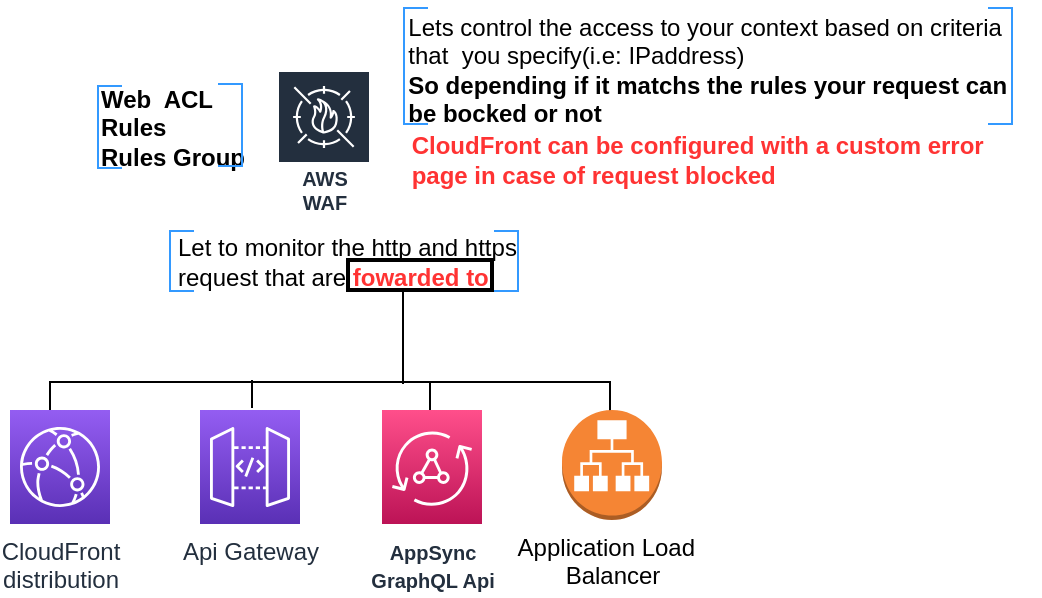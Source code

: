 <mxfile version="20.0.4" type="github">
  <diagram id="TGUJG3q0h4wug02qJyAX" name="Page-1">
    <mxGraphModel dx="1204" dy="539" grid="1" gridSize="10" guides="1" tooltips="1" connect="1" arrows="1" fold="1" page="1" pageScale="1" pageWidth="827" pageHeight="1169" math="0" shadow="0">
      <root>
        <mxCell id="0" />
        <mxCell id="1" parent="0" />
        <mxCell id="OdlJfJ64PCM52wQeaOQS-1" value="AWS WAF" style="sketch=0;outlineConnect=0;fontColor=#232F3E;gradientColor=none;strokeColor=#ffffff;fillColor=#232F3E;dashed=0;verticalLabelPosition=middle;verticalAlign=bottom;align=center;html=1;whiteSpace=wrap;fontSize=10;fontStyle=1;spacing=3;shape=mxgraph.aws4.productIcon;prIcon=mxgraph.aws4.waf;" vertex="1" parent="1">
          <mxGeometry x="267.5" y="60" width="47" height="76" as="geometry" />
        </mxCell>
        <mxCell id="OdlJfJ64PCM52wQeaOQS-2" value="Let to monitor the http and https &lt;br&gt;request that are &lt;b&gt;&lt;font color=&quot;#ff3333&quot;&gt;fowarded to&lt;/font&gt;&lt;/b&gt;&amp;nbsp;" style="text;html=1;align=left;verticalAlign=middle;resizable=0;points=[];autosize=1;strokeColor=none;fillColor=none;" vertex="1" parent="1">
          <mxGeometry x="215.5" y="136" width="190" height="40" as="geometry" />
        </mxCell>
        <mxCell id="OdlJfJ64PCM52wQeaOQS-3" value="" style="strokeWidth=1;html=1;shape=mxgraph.flowchart.annotation_1;align=left;pointerEvents=1;fontColor=#000033;fillColor=none;strokeColor=#3399FF;" vertex="1" parent="1">
          <mxGeometry x="214" y="140.5" width="12" height="30" as="geometry" />
        </mxCell>
        <mxCell id="OdlJfJ64PCM52wQeaOQS-4" value="" style="strokeWidth=1;html=1;shape=mxgraph.flowchart.annotation_1;align=left;pointerEvents=1;fontColor=#000033;fillColor=none;direction=west;strokeColor=#3399FF;" vertex="1" parent="1">
          <mxGeometry x="376" y="140.5" width="12" height="30" as="geometry" />
        </mxCell>
        <mxCell id="OdlJfJ64PCM52wQeaOQS-5" value="" style="strokeWidth=1;html=1;shape=mxgraph.flowchart.annotation_1;align=left;pointerEvents=1;direction=south;" vertex="1" parent="1">
          <mxGeometry x="154" y="216" width="280" height="15" as="geometry" />
        </mxCell>
        <mxCell id="OdlJfJ64PCM52wQeaOQS-6" value="&lt;font style=&quot;font-size: 10px;&quot;&gt;&lt;b&gt;AppSync&lt;br&gt;GraphQL Api&lt;/b&gt;&lt;/font&gt;" style="sketch=0;points=[[0,0,0],[0.25,0,0],[0.5,0,0],[0.75,0,0],[1,0,0],[0,1,0],[0.25,1,0],[0.5,1,0],[0.75,1,0],[1,1,0],[0,0.25,0],[0,0.5,0],[0,0.75,0],[1,0.25,0],[1,0.5,0],[1,0.75,0]];outlineConnect=0;fontColor=#232F3E;gradientColor=#FF4F8B;gradientDirection=north;fillColor=#BC1356;strokeColor=#ffffff;dashed=0;verticalLabelPosition=bottom;verticalAlign=top;align=center;html=1;fontSize=12;fontStyle=0;shape=mxgraph.aws4.resourceIcon;resIcon=mxgraph.aws4.appsync;" vertex="1" parent="1">
          <mxGeometry x="320" y="230" width="50" height="57" as="geometry" />
        </mxCell>
        <mxCell id="OdlJfJ64PCM52wQeaOQS-10" value="CloudFront&lt;br&gt;distribution" style="sketch=0;points=[[0,0,0],[0.25,0,0],[0.5,0,0],[0.75,0,0],[1,0,0],[0,1,0],[0.25,1,0],[0.5,1,0],[0.75,1,0],[1,1,0],[0,0.25,0],[0,0.5,0],[0,0.75,0],[1,0.25,0],[1,0.5,0],[1,0.75,0]];outlineConnect=0;fontColor=#232F3E;gradientColor=#945DF2;gradientDirection=north;fillColor=#5A30B5;strokeColor=#ffffff;dashed=0;verticalLabelPosition=bottom;verticalAlign=top;align=center;html=1;fontSize=12;fontStyle=0;shape=mxgraph.aws4.resourceIcon;resIcon=mxgraph.aws4.cloudfront;" vertex="1" parent="1">
          <mxGeometry x="134" y="230" width="50" height="57" as="geometry" />
        </mxCell>
        <mxCell id="OdlJfJ64PCM52wQeaOQS-11" value="Api Gateway" style="sketch=0;points=[[0,0,0],[0.25,0,0],[0.5,0,0],[0.75,0,0],[1,0,0],[0,1,0],[0.25,1,0],[0.5,1,0],[0.75,1,0],[1,1,0],[0,0.25,0],[0,0.5,0],[0,0.75,0],[1,0.25,0],[1,0.5,0],[1,0.75,0]];outlineConnect=0;fontColor=#232F3E;gradientColor=#945DF2;gradientDirection=north;fillColor=#5A30B5;strokeColor=#ffffff;dashed=0;verticalLabelPosition=bottom;verticalAlign=top;align=center;html=1;fontSize=12;fontStyle=0;shape=mxgraph.aws4.resourceIcon;resIcon=mxgraph.aws4.api_gateway;" vertex="1" parent="1">
          <mxGeometry x="229" y="230" width="50" height="57" as="geometry" />
        </mxCell>
        <mxCell id="OdlJfJ64PCM52wQeaOQS-12" value="&lt;font color=&quot;#000000&quot; style=&quot;font-size: 12px;&quot;&gt;Application Load&amp;nbsp;&amp;nbsp;&lt;br&gt;Balancer&lt;/font&gt;" style="outlineConnect=0;dashed=0;verticalLabelPosition=bottom;verticalAlign=top;align=center;html=1;shape=mxgraph.aws3.application_load_balancer;fillColor=#F58534;gradientColor=none;fontSize=10;fontColor=#FF3333;" vertex="1" parent="1">
          <mxGeometry x="410" y="230" width="50" height="55" as="geometry" />
        </mxCell>
        <mxCell id="OdlJfJ64PCM52wQeaOQS-13" value="" style="endArrow=none;html=1;rounded=0;" edge="1" parent="1">
          <mxGeometry width="50" height="50" relative="1" as="geometry">
            <mxPoint x="255" y="229" as="sourcePoint" />
            <mxPoint x="255" y="215" as="targetPoint" />
          </mxGeometry>
        </mxCell>
        <mxCell id="OdlJfJ64PCM52wQeaOQS-14" value="" style="endArrow=none;html=1;rounded=0;" edge="1" parent="1">
          <mxGeometry width="50" height="50" relative="1" as="geometry">
            <mxPoint x="344" y="230" as="sourcePoint" />
            <mxPoint x="344" y="216" as="targetPoint" />
          </mxGeometry>
        </mxCell>
        <mxCell id="OdlJfJ64PCM52wQeaOQS-15" value="" style="rounded=0;whiteSpace=wrap;html=1;fontSize=12;fontColor=#000000;fillColor=none;strokeWidth=2;" vertex="1" parent="1">
          <mxGeometry x="303" y="155" width="72" height="15" as="geometry" />
        </mxCell>
        <mxCell id="OdlJfJ64PCM52wQeaOQS-16" value="" style="endArrow=none;html=1;rounded=0;fontSize=12;fontColor=#000000;" edge="1" parent="1">
          <mxGeometry width="50" height="50" relative="1" as="geometry">
            <mxPoint x="330.5" y="217" as="sourcePoint" />
            <mxPoint x="330.5" y="171" as="targetPoint" />
          </mxGeometry>
        </mxCell>
        <mxCell id="OdlJfJ64PCM52wQeaOQS-17" value="&lt;div style=&quot;text-align: left;&quot;&gt;&lt;span style=&quot;background-color: initial;&quot;&gt;Lets control the access to your context based on criteria&amp;nbsp;&lt;/span&gt;&lt;/div&gt;&lt;div style=&quot;text-align: left;&quot;&gt;&lt;span style=&quot;background-color: initial;&quot;&gt;that&amp;nbsp; you specify(i.e: IPaddress)&lt;/span&gt;&lt;/div&gt;&lt;div style=&quot;text-align: left;&quot;&gt;&lt;span style=&quot;background-color: initial;&quot;&gt;&lt;b&gt;So depending if it matchs the rules your request can&amp;nbsp;&lt;/b&gt;&lt;/span&gt;&lt;/div&gt;&lt;div style=&quot;text-align: left;&quot;&gt;&lt;span style=&quot;background-color: initial;&quot;&gt;&lt;b&gt;be bocked or not&lt;/b&gt;&lt;/span&gt;&lt;/div&gt;" style="text;html=1;align=center;verticalAlign=middle;resizable=0;points=[];autosize=1;strokeColor=none;fillColor=none;fontSize=12;fontColor=#000000;" vertex="1" parent="1">
          <mxGeometry x="319" y="25" width="330" height="70" as="geometry" />
        </mxCell>
        <mxCell id="OdlJfJ64PCM52wQeaOQS-18" value="&lt;div style=&quot;text-align: left;&quot;&gt;&lt;span style=&quot;color: rgb(0, 0, 0); background-color: initial;&quot;&gt;&lt;b&gt;Web&amp;nbsp; ACL&lt;/b&gt;&lt;/span&gt;&lt;/div&gt;&lt;font color=&quot;#000000&quot;&gt;&lt;b&gt;&lt;div style=&quot;text-align: left;&quot;&gt;&lt;span style=&quot;background-color: initial;&quot;&gt;Rules&lt;/span&gt;&lt;/div&gt;&lt;div style=&quot;text-align: left;&quot;&gt;&lt;span style=&quot;background-color: initial;&quot;&gt;Rules Group&lt;/span&gt;&lt;/div&gt;&lt;/b&gt;&lt;/font&gt;" style="text;html=1;align=center;verticalAlign=middle;resizable=0;points=[];autosize=1;strokeColor=none;fillColor=none;fontSize=12;fontColor=#FF3333;" vertex="1" parent="1">
          <mxGeometry x="165" y="59" width="100" height="60" as="geometry" />
        </mxCell>
        <mxCell id="OdlJfJ64PCM52wQeaOQS-21" value="" style="strokeWidth=1;html=1;shape=mxgraph.flowchart.annotation_1;align=left;pointerEvents=1;fontColor=#000033;fillColor=none;strokeColor=#3399FF;" vertex="1" parent="1">
          <mxGeometry x="178" y="68" width="12" height="41" as="geometry" />
        </mxCell>
        <mxCell id="OdlJfJ64PCM52wQeaOQS-22" value="" style="strokeWidth=1;html=1;shape=mxgraph.flowchart.annotation_1;align=left;pointerEvents=1;fontColor=#000033;fillColor=none;direction=west;strokeColor=#3399FF;" vertex="1" parent="1">
          <mxGeometry x="238" y="67" width="12" height="41" as="geometry" />
        </mxCell>
        <mxCell id="OdlJfJ64PCM52wQeaOQS-24" value="" style="strokeWidth=1;html=1;shape=mxgraph.flowchart.annotation_1;align=left;pointerEvents=1;fontColor=#000033;fillColor=none;strokeColor=#3399FF;" vertex="1" parent="1">
          <mxGeometry x="331" y="29" width="12" height="58" as="geometry" />
        </mxCell>
        <mxCell id="OdlJfJ64PCM52wQeaOQS-25" value="" style="strokeWidth=1;html=1;shape=mxgraph.flowchart.annotation_1;align=left;pointerEvents=1;fontColor=#000033;fillColor=none;direction=west;strokeColor=#3399FF;" vertex="1" parent="1">
          <mxGeometry x="623" y="29" width="12" height="58" as="geometry" />
        </mxCell>
        <mxCell id="OdlJfJ64PCM52wQeaOQS-26" value="&lt;div style=&quot;text-align: left;&quot;&gt;&lt;span style=&quot;background-color: initial;&quot;&gt;&lt;b&gt;&lt;font color=&quot;#ff3333&quot;&gt;CloudFront can be configured with a custom error&amp;nbsp;&lt;/font&gt;&lt;/b&gt;&lt;/span&gt;&lt;/div&gt;&lt;div style=&quot;text-align: left;&quot;&gt;&lt;span style=&quot;background-color: initial;&quot;&gt;&lt;b&gt;&lt;font color=&quot;#ff3333&quot;&gt;page in case of&amp;nbsp;&lt;/font&gt;&lt;/b&gt;&lt;/span&gt;&lt;b style=&quot;background-color: initial;&quot;&gt;&lt;font color=&quot;#ff3333&quot;&gt;request blocked&lt;/font&gt;&lt;/b&gt;&lt;span style=&quot;background-color: initial;&quot;&gt;&amp;nbsp;&lt;/span&gt;&lt;/div&gt;" style="text;html=1;align=center;verticalAlign=middle;resizable=0;points=[];autosize=1;strokeColor=none;fillColor=none;fontSize=12;fontColor=#000000;" vertex="1" parent="1">
          <mxGeometry x="324" y="85" width="310" height="40" as="geometry" />
        </mxCell>
      </root>
    </mxGraphModel>
  </diagram>
</mxfile>
